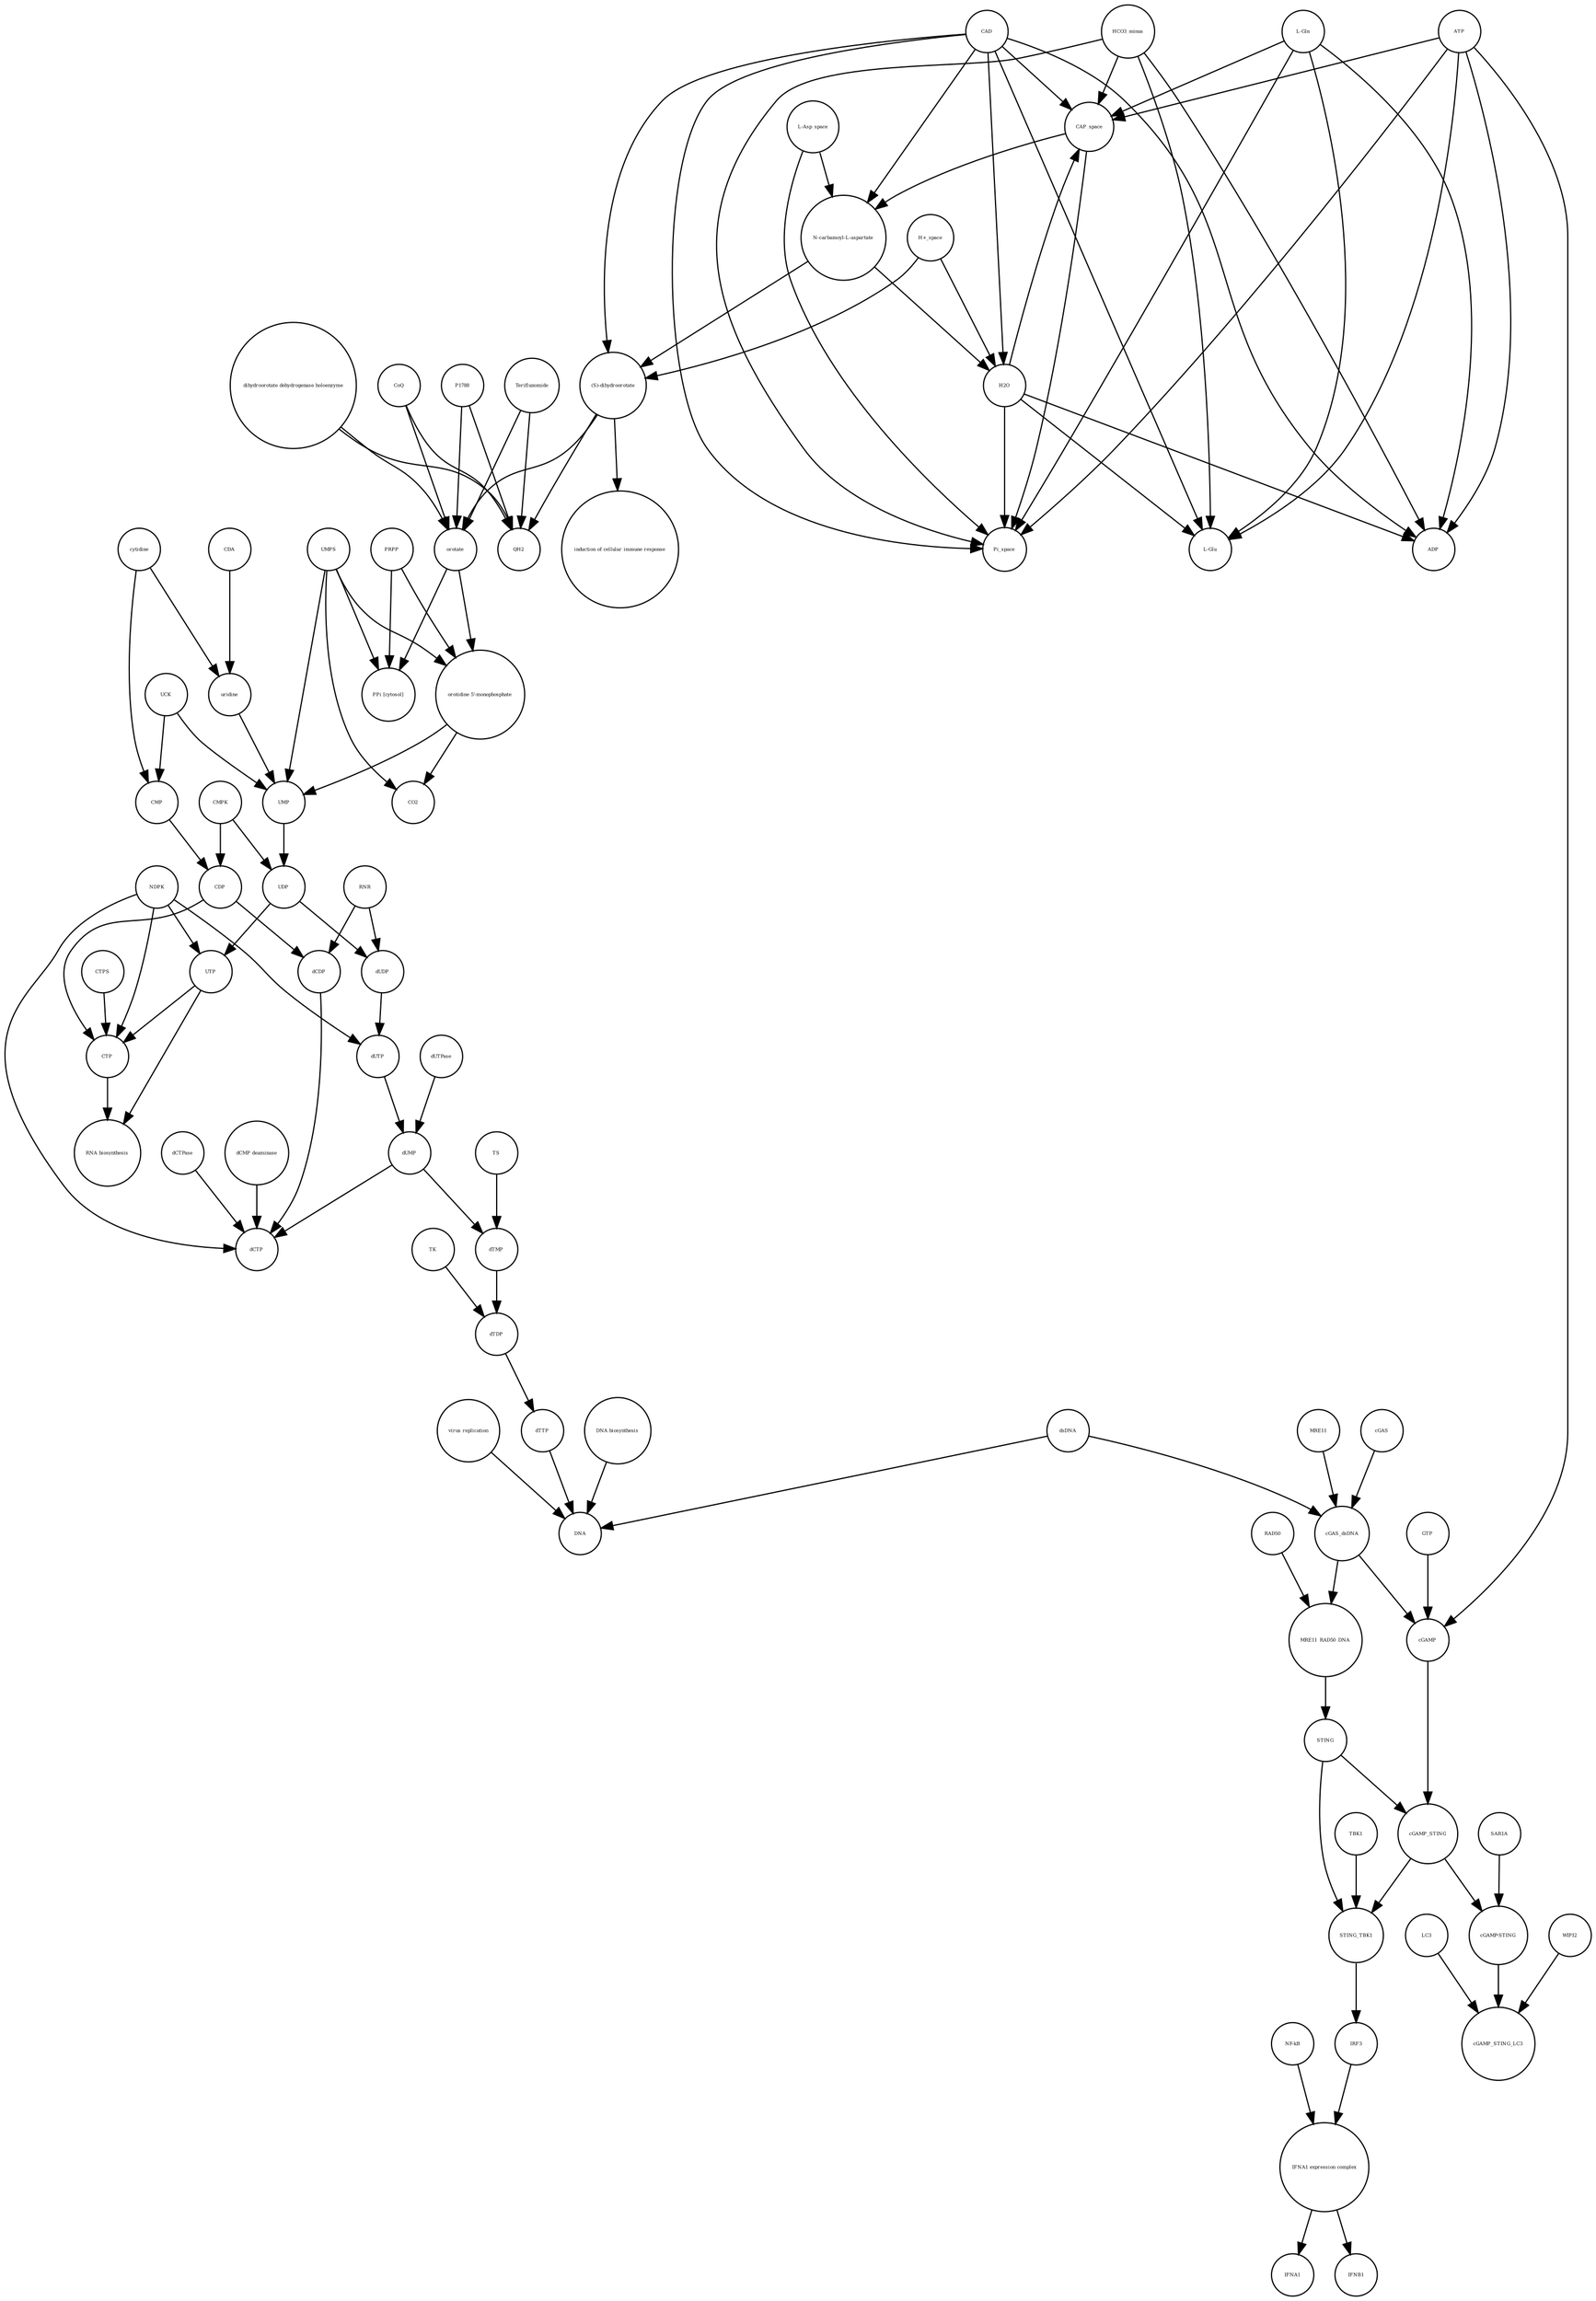 strict digraph  {
UTP [annotation="", bipartite=0, cls="simple chemical", fontsize=4, label=UTP, shape=circle];
"RNA biosynthesis" [annotation="urn_miriam_obo.go_GO%3A0032774", bipartite=0, cls=phenotype, fontsize=4, label="RNA biosynthesis", shape=circle];
CTP [annotation="", bipartite=0, cls="simple chemical", fontsize=4, label=CTP, shape=circle];
"(S)-dihydroorotate" [annotation="", bipartite=0, cls="simple chemical", fontsize=4, label="(S)-dihydroorotate", shape=circle];
"induction of cellular immune response" [annotation="", bipartite=0, cls=phenotype, fontsize=4, label="induction of cellular immune response", shape=circle];
dTTP [annotation="", bipartite=0, cls="simple chemical", fontsize=4, label=dTTP, shape=circle];
RNR [annotation="", bipartite=0, cls=macromolecule, fontsize=4, label=RNR, shape=circle];
dCTP [annotation="", bipartite=0, cls="simple chemical", fontsize=4, label=dCTP, shape=circle];
UCK [annotation="", bipartite=0, cls=macromolecule, fontsize=4, label=UCK, shape=circle];
cGAMP_STING_LC3 [annotation="", bipartite=0, cls=complex, fontsize=4, label=cGAMP_STING_LC3, shape=circle];
"NF-kB" [annotation="", bipartite=0, cls=complex, fontsize=4, label="NF-kB", shape=circle];
DNA [annotation="", bipartite=0, cls="nucleic acid feature", fontsize=4, label=DNA, shape=circle];
"dCMP deaminase" [annotation="", bipartite=0, cls=macromolecule, fontsize=4, label="dCMP deaminase", shape=circle];
TK [annotation="", bipartite=0, cls=macromolecule, fontsize=4, label=TK, shape=circle];
cGAMP_STING [annotation="", bipartite=0, cls=complex, fontsize=4, label=cGAMP_STING, shape=circle];
dTMP [annotation="", bipartite=0, cls="simple chemical", fontsize=4, label=dTMP, shape=circle];
"N-carbamoyl-L-aspartate" [annotation="", bipartite=0, cls="simple chemical", fontsize=4, label="N-carbamoyl-L-aspartate", shape=circle];
dUMP [annotation="", bipartite=0, cls="simple chemical", fontsize=4, label=dUMP, shape=circle];
dUTPase [annotation="", bipartite=0, cls=macromolecule, fontsize=4, label=dUTPase, shape=circle];
UMP [annotation="", bipartite=0, cls="simple chemical", fontsize=4, label=UMP, shape=circle];
cGAMP [annotation="", bipartite=0, cls="simple chemical", fontsize=4, label=cGAMP, shape=circle];
NDPK [annotation="", bipartite=0, cls=macromolecule, fontsize=4, label=NDPK, shape=circle];
STING_TBK1 [annotation="", bipartite=0, cls=complex, fontsize=4, label=STING_TBK1, shape=circle];
SAR1A [annotation="", bipartite=0, cls=macromolecule, fontsize=4, label=SAR1A, shape=circle];
cGAS [annotation="", bipartite=0, cls=macromolecule, fontsize=4, label=cGAS, shape=circle];
IFNA1 [annotation="", bipartite=0, cls="nucleic acid feature", fontsize=4, label=IFNA1, shape=circle];
"orotidine 5'-monophosphate" [annotation="", bipartite=0, cls="simple chemical", fontsize=4, label="orotidine 5'-monophosphate", shape=circle];
CAD [annotation="", bipartite=0, cls=macromolecule, fontsize=4, label=CAD, shape=circle];
ADP [annotation="", bipartite=0, cls="simple chemical", fontsize=4, label=ADP, shape=circle];
CDP [annotation="", bipartite=0, cls="simple chemical", fontsize=4, label=CDP, shape=circle];
RAD50 [annotation="", bipartite=0, cls="macromolecule multimer", fontsize=4, label=RAD50, shape=circle];
"L-Glu" [annotation="", bipartite=0, cls="simple chemical", fontsize=4, label="L-Glu", shape=circle];
orotate [annotation="", bipartite=0, cls="simple chemical", fontsize=4, label=orotate, shape=circle];
CoQ [annotation="", bipartite=0, cls="simple chemical", fontsize=4, label=CoQ, shape=circle];
CO2 [annotation="", bipartite=0, cls="simple chemical", fontsize=4, label=CO2, shape=circle];
dCTPase [annotation="", bipartite=0, cls=macromolecule, fontsize=4, label=dCTPase, shape=circle];
QH2 [annotation="", bipartite=0, cls="simple chemical", fontsize=4, label=QH2, shape=circle];
UMPS [annotation="", bipartite=0, cls="macromolecule multimer", fontsize=4, label=UMPS, shape=circle];
IFNB1 [annotation="", bipartite=0, cls="nucleic acid feature", fontsize=4, label=IFNB1, shape=circle];
PRPP [annotation="", bipartite=0, cls="simple chemical", fontsize=4, label=PRPP, shape=circle];
"DNA biosynthesis" [annotation="urn_miriam_obo.go_GO%3A0071897", bipartite=0, cls=phenotype, fontsize=4, label="DNA biosynthesis", shape=circle];
"IFNA1 expression complex" [annotation="", bipartite=0, cls=complex, fontsize=4, label="IFNA1 expression complex", shape=circle];
"cGAMP-STING" [annotation="", bipartite=0, cls=complex, fontsize=4, label="cGAMP-STING", shape=circle];
UDP [annotation="", bipartite=0, cls="simple chemical", fontsize=4, label=UDP, shape=circle];
TBK1 [annotation="", bipartite=0, cls=macromolecule, fontsize=4, label=TBK1, shape=circle];
CDA [annotation="", bipartite=0, cls=macromolecule, fontsize=4, label=CDA, shape=circle];
dUDP [annotation="", bipartite=0, cls="simple chemical", fontsize=4, label=dUDP, shape=circle];
GTP [annotation="", bipartite=0, cls="simple chemical", fontsize=4, label=GTP, shape=circle];
WIPI2 [annotation="", bipartite=0, cls=macromolecule, fontsize=4, label=WIPI2, shape=circle];
HCO3_minus [annotation="", bipartite=0, cls="simple chemical", fontsize=4, label=HCO3_minus, shape=circle];
H2O [annotation="", bipartite=0, cls="simple chemical", fontsize=4, label=H2O, shape=circle];
dTDP [annotation="", bipartite=0, cls="simple chemical", fontsize=4, label=dTDP, shape=circle];
"L-Asp_space" [annotation="", bipartite=0, cls="simple chemical", fontsize=4, label="L-Asp_space", shape=circle];
"virus replication" [annotation="", bipartite=0, cls=phenotype, fontsize=4, label="virus replication", shape=circle];
MRE11_RAD50_DNA [annotation="", bipartite=0, cls=complex, fontsize=4, label=MRE11_RAD50_DNA, shape=circle];
ATP [annotation="", bipartite=0, cls="simple chemical", fontsize=4, label=ATP, shape=circle];
P1788 [annotation="", bipartite=0, cls="simple chemical", fontsize=4, label=P1788, shape=circle];
IRF3 [annotation="", bipartite=0, cls="macromolecule multimer", fontsize=4, label=IRF3, shape=circle];
Teriflunomide [annotation="", bipartite=0, cls="simple chemical", fontsize=4, label=Teriflunomide, shape=circle];
dUTP [annotation="", bipartite=0, cls="simple chemical", fontsize=4, label=dUTP, shape=circle];
STING [annotation="", bipartite=0, cls="macromolecule multimer", fontsize=4, label=STING, shape=circle];
LC3 [annotation="", bipartite=0, cls=macromolecule, fontsize=4, label=LC3, shape=circle];
"PPi [cytosol]" [annotation="", bipartite=0, cls="simple chemical", fontsize=4, label="PPi [cytosol]", shape=circle];
CMPK [annotation="", bipartite=0, cls=macromolecule, fontsize=4, label=CMPK, shape=circle];
dsDNA [annotation="", bipartite=0, cls="simple chemical", fontsize=4, label=dsDNA, shape=circle];
"dihydroorotate dehydrogenase holoenzyme" [annotation="", bipartite=0, cls="simple chemical", fontsize=4, label="dihydroorotate dehydrogenase holoenzyme", shape=circle];
Pi_space [annotation="", bipartite=0, cls="simple chemical", fontsize=4, label=Pi_space, shape=circle];
CAP_space [annotation="", bipartite=0, cls="simple chemical", fontsize=4, label=CAP_space, shape=circle];
cGAS_dsDNA [annotation="", bipartite=0, cls=complex, fontsize=4, label=cGAS_dsDNA, shape=circle];
uridine [annotation="", bipartite=0, cls="simple chemical", fontsize=4, label=uridine, shape=circle];
CMP [annotation="", bipartite=0, cls="simple chemical", fontsize=4, label=CMP, shape=circle];
TS [annotation="", bipartite=0, cls=macromolecule, fontsize=4, label=TS, shape=circle];
CTPS [annotation="", bipartite=0, cls=macromolecule, fontsize=4, label=CTPS, shape=circle];
MRE11 [annotation="", bipartite=0, cls="macromolecule multimer", fontsize=4, label=MRE11, shape=circle];
"H+_space" [annotation="", bipartite=0, cls="simple chemical", fontsize=4, label="H+_space", shape=circle];
dCDP [annotation="", bipartite=0, cls="simple chemical", fontsize=4, label=dCDP, shape=circle];
cytidine [annotation="", bipartite=0, cls="simple chemical", fontsize=4, label=cytidine, shape=circle];
"L-Gln" [annotation="", bipartite=0, cls="simple chemical", fontsize=4, label="L-Gln", shape=circle];
UTP -> "RNA biosynthesis"  [annotation="", interaction_type="necessary stimulation"];
UTP -> CTP  [annotation="", interaction_type=production];
CTP -> "RNA biosynthesis"  [annotation="", interaction_type="necessary stimulation"];
"(S)-dihydroorotate" -> "induction of cellular immune response"  [annotation="", interaction_type="necessary stimulation"];
"(S)-dihydroorotate" -> QH2  [annotation="", interaction_type=production];
"(S)-dihydroorotate" -> orotate  [annotation="", interaction_type=production];
dTTP -> DNA  [annotation="", interaction_type=production];
RNR -> dUDP  [annotation="", interaction_type=catalysis];
RNR -> dCDP  [annotation="", interaction_type=catalysis];
UCK -> CMP  [annotation="", interaction_type=catalysis];
UCK -> UMP  [annotation="", interaction_type=catalysis];
"NF-kB" -> "IFNA1 expression complex"  [annotation="", interaction_type=production];
"dCMP deaminase" -> dCTP  [annotation="", interaction_type=catalysis];
TK -> dTDP  [annotation="", interaction_type=catalysis];
cGAMP_STING -> STING_TBK1  [annotation="", interaction_type=production];
cGAMP_STING -> "cGAMP-STING"  [annotation="", interaction_type=production];
dTMP -> dTDP  [annotation="", interaction_type=production];
"N-carbamoyl-L-aspartate" -> H2O  [annotation="", interaction_type=production];
"N-carbamoyl-L-aspartate" -> "(S)-dihydroorotate"  [annotation="", interaction_type=production];
dUMP -> dTMP  [annotation="", interaction_type=production];
dUMP -> dCTP  [annotation="", interaction_type=production];
dUTPase -> dUMP  [annotation="", interaction_type=catalysis];
UMP -> UDP  [annotation="", interaction_type=production];
cGAMP -> cGAMP_STING  [annotation="", interaction_type=production];
NDPK -> dCTP  [annotation="", interaction_type=catalysis];
NDPK -> UTP  [annotation="", interaction_type=catalysis];
NDPK -> dUTP  [annotation="", interaction_type=catalysis];
NDPK -> CTP  [annotation="", interaction_type=catalysis];
STING_TBK1 -> IRF3  [annotation="", interaction_type=catalysis];
SAR1A -> "cGAMP-STING"  [annotation="", interaction_type=catalysis];
cGAS -> cGAS_dsDNA  [annotation="", interaction_type=production];
"orotidine 5'-monophosphate" -> CO2  [annotation="", interaction_type=production];
"orotidine 5'-monophosphate" -> UMP  [annotation="", interaction_type=production];
CAD -> "(S)-dihydroorotate"  [annotation=urn_miriam_reactome_REACT_1698, interaction_type=catalysis];
CAD -> H2O  [annotation=urn_miriam_reactome_REACT_1698, interaction_type=catalysis];
CAD -> ADP  [annotation=urn_miriam_reactome_REACT_1698, interaction_type=catalysis];
CAD -> Pi_space  [annotation=urn_miriam_reactome_REACT_1698, interaction_type=catalysis];
CAD -> "L-Glu"  [annotation=urn_miriam_reactome_REACT_1698, interaction_type=catalysis];
CAD -> CAP_space  [annotation=urn_miriam_reactome_REACT_1698, interaction_type=catalysis];
CAD -> "N-carbamoyl-L-aspartate"  [annotation=urn_miriam_reactome_REACT_1698, interaction_type=catalysis];
CDP -> dCDP  [annotation="", interaction_type=production];
CDP -> CTP  [annotation="", interaction_type=production];
RAD50 -> MRE11_RAD50_DNA  [annotation="", interaction_type=production];
orotate -> "orotidine 5'-monophosphate"  [annotation="", interaction_type=production];
orotate -> "PPi [cytosol]"  [annotation="", interaction_type=production];
CoQ -> QH2  [annotation="", interaction_type=production];
CoQ -> orotate  [annotation="", interaction_type=production];
dCTPase -> dCTP  [annotation="", interaction_type=catalysis];
UMPS -> CO2  [annotation=urn_miriam_reactome_REACT_1698, interaction_type=catalysis];
UMPS -> UMP  [annotation=urn_miriam_reactome_REACT_1698, interaction_type=catalysis];
UMPS -> "orotidine 5'-monophosphate"  [annotation=urn_miriam_reactome_REACT_1698, interaction_type=catalysis];
UMPS -> "PPi [cytosol]"  [annotation=urn_miriam_reactome_REACT_1698, interaction_type=catalysis];
PRPP -> "orotidine 5'-monophosphate"  [annotation="", interaction_type=production];
PRPP -> "PPi [cytosol]"  [annotation="", interaction_type=production];
"DNA biosynthesis" -> DNA  [annotation="", interaction_type=catalysis];
"IFNA1 expression complex" -> IFNA1  [annotation="", interaction_type=stimulation];
"IFNA1 expression complex" -> IFNB1  [annotation="", interaction_type=stimulation];
"cGAMP-STING" -> cGAMP_STING_LC3  [annotation="", interaction_type=production];
UDP -> dUDP  [annotation="", interaction_type=production];
UDP -> UTP  [annotation="", interaction_type=production];
TBK1 -> STING_TBK1  [annotation="", interaction_type=production];
CDA -> uridine  [annotation="", interaction_type=catalysis];
dUDP -> dUTP  [annotation="", interaction_type=production];
GTP -> cGAMP  [annotation="", interaction_type=production];
WIPI2 -> cGAMP_STING_LC3  [annotation="", interaction_type=catalysis];
HCO3_minus -> ADP  [annotation="", interaction_type=production];
HCO3_minus -> "L-Glu"  [annotation="", interaction_type=production];
HCO3_minus -> Pi_space  [annotation="", interaction_type=production];
HCO3_minus -> CAP_space  [annotation="", interaction_type=production];
H2O -> ADP  [annotation="", interaction_type=production];
H2O -> "L-Glu"  [annotation="", interaction_type=production];
H2O -> Pi_space  [annotation="", interaction_type=production];
H2O -> CAP_space  [annotation="", interaction_type=production];
dTDP -> dTTP  [annotation="", interaction_type=production];
"L-Asp_space" -> "N-carbamoyl-L-aspartate"  [annotation="", interaction_type=production];
"L-Asp_space" -> Pi_space  [annotation="", interaction_type=production];
"virus replication" -> DNA  [annotation="", interaction_type=inhibition];
MRE11_RAD50_DNA -> STING  [annotation="", interaction_type=catalysis];
ATP -> cGAMP  [annotation="", interaction_type=production];
ATP -> ADP  [annotation="", interaction_type=production];
ATP -> Pi_space  [annotation="", interaction_type=production];
ATP -> "L-Glu"  [annotation="", interaction_type=production];
ATP -> CAP_space  [annotation="", interaction_type=production];
P1788 -> QH2  [annotation=urn_miriam_reactome_REACT_1698, interaction_type=inhibition];
P1788 -> orotate  [annotation=urn_miriam_reactome_REACT_1698, interaction_type=inhibition];
IRF3 -> "IFNA1 expression complex"  [annotation="", interaction_type=production];
Teriflunomide -> QH2  [annotation=urn_miriam_reactome_REACT_1698, interaction_type=inhibition];
Teriflunomide -> orotate  [annotation=urn_miriam_reactome_REACT_1698, interaction_type=inhibition];
dUTP -> dUMP  [annotation="", interaction_type=production];
STING -> cGAMP_STING  [annotation="", interaction_type=production];
STING -> STING_TBK1  [annotation="", interaction_type=production];
LC3 -> cGAMP_STING_LC3  [annotation="", interaction_type=production];
CMPK -> CDP  [annotation="", interaction_type=catalysis];
CMPK -> UDP  [annotation="", interaction_type=catalysis];
dsDNA -> DNA  [annotation="", interaction_type=production];
dsDNA -> cGAS_dsDNA  [annotation="", interaction_type=production];
"dihydroorotate dehydrogenase holoenzyme" -> QH2  [annotation=urn_miriam_reactome_REACT_1698, interaction_type=catalysis];
"dihydroorotate dehydrogenase holoenzyme" -> orotate  [annotation=urn_miriam_reactome_REACT_1698, interaction_type=catalysis];
CAP_space -> "N-carbamoyl-L-aspartate"  [annotation="", interaction_type=production];
CAP_space -> Pi_space  [annotation="", interaction_type=production];
cGAS_dsDNA -> cGAMP  [annotation="", interaction_type=catalysis];
cGAS_dsDNA -> MRE11_RAD50_DNA  [annotation="", interaction_type=production];
uridine -> UMP  [annotation="", interaction_type=production];
CMP -> CDP  [annotation="", interaction_type=production];
TS -> dTMP  [annotation="", interaction_type=catalysis];
CTPS -> CTP  [annotation="", interaction_type=catalysis];
MRE11 -> cGAS_dsDNA  [annotation="", interaction_type=production];
"H+_space" -> H2O  [annotation="", interaction_type=production];
"H+_space" -> "(S)-dihydroorotate"  [annotation="", interaction_type=production];
dCDP -> dCTP  [annotation="", interaction_type=production];
cytidine -> CMP  [annotation="", interaction_type=production];
cytidine -> uridine  [annotation="", interaction_type=production];
"L-Gln" -> ADP  [annotation="", interaction_type=production];
"L-Gln" -> "L-Glu"  [annotation="", interaction_type=production];
"L-Gln" -> Pi_space  [annotation="", interaction_type=production];
"L-Gln" -> CAP_space  [annotation="", interaction_type=production];
}
